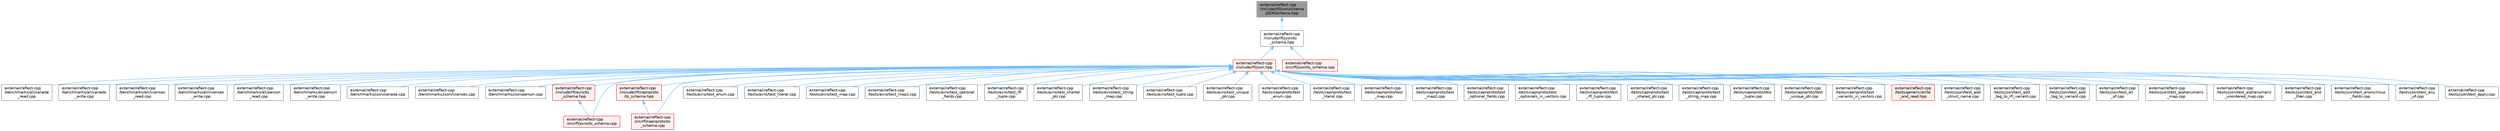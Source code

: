 digraph "external/reflect-cpp/include/rfl/json/schema/JSONSchema.hpp"
{
 // LATEX_PDF_SIZE
  bgcolor="transparent";
  edge [fontname=Helvetica,fontsize=10,labelfontname=Helvetica,labelfontsize=10];
  node [fontname=Helvetica,fontsize=10,shape=box,height=0.2,width=0.4];
  Node1 [id="Node000001",label="external/reflect-cpp\l/include/rfl/json/schema\l/JSONSchema.hpp",height=0.2,width=0.4,color="gray40", fillcolor="grey60", style="filled", fontcolor="black",tooltip=" "];
  Node1 -> Node2 [id="edge1_Node000001_Node000002",dir="back",color="steelblue1",style="solid",tooltip=" "];
  Node2 [id="Node000002",label="external/reflect-cpp\l/include/rfl/json/to\l_schema.hpp",height=0.2,width=0.4,color="grey40", fillcolor="white", style="filled",URL="$json_2to__schema_8hpp.html",tooltip=" "];
  Node2 -> Node3 [id="edge2_Node000002_Node000003",dir="back",color="steelblue1",style="solid",tooltip=" "];
  Node3 [id="Node000003",label="external/reflect-cpp\l/include/rfl/json.hpp",height=0.2,width=0.4,color="red", fillcolor="#FFF0F0", style="filled",URL="$reflect-cpp_2include_2rfl_2json_8hpp.html",tooltip=" "];
  Node3 -> Node4 [id="edge3_Node000003_Node000004",dir="back",color="steelblue1",style="solid",tooltip=" "];
  Node4 [id="Node000004",label="external/reflect-cpp\l/benchmarks/all/canada\l_read.cpp",height=0.2,width=0.4,color="grey40", fillcolor="white", style="filled",URL="$canada__read_8cpp.html",tooltip=" "];
  Node3 -> Node5 [id="edge4_Node000003_Node000005",dir="back",color="steelblue1",style="solid",tooltip=" "];
  Node5 [id="Node000005",label="external/reflect-cpp\l/benchmarks/all/canada\l_write.cpp",height=0.2,width=0.4,color="grey40", fillcolor="white", style="filled",URL="$canada__write_8cpp.html",tooltip=" "];
  Node3 -> Node6 [id="edge5_Node000003_Node000006",dir="back",color="steelblue1",style="solid",tooltip=" "];
  Node6 [id="Node000006",label="external/reflect-cpp\l/benchmarks/all/licenses\l_read.cpp",height=0.2,width=0.4,color="grey40", fillcolor="white", style="filled",URL="$licenses__read_8cpp.html",tooltip=" "];
  Node3 -> Node7 [id="edge6_Node000003_Node000007",dir="back",color="steelblue1",style="solid",tooltip=" "];
  Node7 [id="Node000007",label="external/reflect-cpp\l/benchmarks/all/licenses\l_write.cpp",height=0.2,width=0.4,color="grey40", fillcolor="white", style="filled",URL="$licenses__write_8cpp.html",tooltip=" "];
  Node3 -> Node8 [id="edge7_Node000003_Node000008",dir="back",color="steelblue1",style="solid",tooltip=" "];
  Node8 [id="Node000008",label="external/reflect-cpp\l/benchmarks/all/person\l_read.cpp",height=0.2,width=0.4,color="grey40", fillcolor="white", style="filled",URL="$person__read_8cpp.html",tooltip=" "];
  Node3 -> Node9 [id="edge8_Node000003_Node000009",dir="back",color="steelblue1",style="solid",tooltip=" "];
  Node9 [id="Node000009",label="external/reflect-cpp\l/benchmarks/all/person\l_write.cpp",height=0.2,width=0.4,color="grey40", fillcolor="white", style="filled",URL="$person__write_8cpp.html",tooltip=" "];
  Node3 -> Node10 [id="edge9_Node000003_Node000010",dir="back",color="steelblue1",style="solid",tooltip=" "];
  Node10 [id="Node000010",label="external/reflect-cpp\l/benchmarks/json/canada.cpp",height=0.2,width=0.4,color="grey40", fillcolor="white", style="filled",URL="$canada_8cpp.html",tooltip=" "];
  Node3 -> Node11 [id="edge10_Node000003_Node000011",dir="back",color="steelblue1",style="solid",tooltip=" "];
  Node11 [id="Node000011",label="external/reflect-cpp\l/benchmarks/json/licenses.cpp",height=0.2,width=0.4,color="grey40", fillcolor="white", style="filled",URL="$licenses_8cpp.html",tooltip=" "];
  Node3 -> Node12 [id="edge11_Node000003_Node000012",dir="back",color="steelblue1",style="solid",tooltip=" "];
  Node12 [id="Node000012",label="external/reflect-cpp\l/benchmarks/json/person.cpp",height=0.2,width=0.4,color="grey40", fillcolor="white", style="filled",URL="$person_8cpp.html",tooltip=" "];
  Node3 -> Node13 [id="edge12_Node000003_Node000013",dir="back",color="steelblue1",style="solid",tooltip=" "];
  Node13 [id="Node000013",label="external/reflect-cpp\l/include/rfl/avro/to\l_schema.hpp",height=0.2,width=0.4,color="red", fillcolor="#FFF0F0", style="filled",URL="$avro_2to__schema_8hpp.html",tooltip=" "];
  Node13 -> Node66 [id="edge13_Node000013_Node000066",dir="back",color="steelblue1",style="solid",tooltip=" "];
  Node66 [id="Node000066",label="external/reflect-cpp\l/src/rfl/avro/to_schema.cpp",height=0.2,width=0.4,color="red", fillcolor="#FFF0F0", style="filled",URL="$avro_2to__schema_8cpp.html",tooltip=" "];
  Node3 -> Node68 [id="edge14_Node000003_Node000068",dir="back",color="steelblue1",style="solid",tooltip=" "];
  Node68 [id="Node000068",label="external/reflect-cpp\l/include/rfl/capnproto\l/to_schema.hpp",height=0.2,width=0.4,color="red", fillcolor="#FFF0F0", style="filled",URL="$capnproto_2to__schema_8hpp.html",tooltip=" "];
  Node68 -> Node120 [id="edge15_Node000068_Node000120",dir="back",color="steelblue1",style="solid",tooltip=" "];
  Node120 [id="Node000120",label="external/reflect-cpp\l/src/rfl/capnproto/to\l_schema.cpp",height=0.2,width=0.4,color="red", fillcolor="#FFF0F0", style="filled",URL="$capnproto_2to__schema_8cpp.html",tooltip=" "];
  Node3 -> Node66 [id="edge16_Node000003_Node000066",dir="back",color="steelblue1",style="solid",tooltip=" "];
  Node3 -> Node120 [id="edge17_Node000003_Node000120",dir="back",color="steelblue1",style="solid",tooltip=" "];
  Node3 -> Node29 [id="edge18_Node000003_Node000029",dir="back",color="steelblue1",style="solid",tooltip=" "];
  Node29 [id="Node000029",label="external/reflect-cpp\l/tests/avro/test_enum.cpp",height=0.2,width=0.4,color="grey40", fillcolor="white", style="filled",URL="$avro_2test__enum_8cpp.html",tooltip=" "];
  Node3 -> Node37 [id="edge19_Node000003_Node000037",dir="back",color="steelblue1",style="solid",tooltip=" "];
  Node37 [id="Node000037",label="external/reflect-cpp\l/tests/avro/test_literal.cpp",height=0.2,width=0.4,color="grey40", fillcolor="white", style="filled",URL="$avro_2test__literal_8cpp.html",tooltip=" "];
  Node3 -> Node39 [id="edge20_Node000003_Node000039",dir="back",color="steelblue1",style="solid",tooltip=" "];
  Node39 [id="Node000039",label="external/reflect-cpp\l/tests/avro/test_map.cpp",height=0.2,width=0.4,color="grey40", fillcolor="white", style="filled",URL="$avro_2test__map_8cpp.html",tooltip=" "];
  Node3 -> Node40 [id="edge21_Node000003_Node000040",dir="back",color="steelblue1",style="solid",tooltip=" "];
  Node40 [id="Node000040",label="external/reflect-cpp\l/tests/avro/test_map2.cpp",height=0.2,width=0.4,color="grey40", fillcolor="white", style="filled",URL="$avro_2test__map2_8cpp.html",tooltip=" "];
  Node3 -> Node42 [id="edge22_Node000003_Node000042",dir="back",color="steelblue1",style="solid",tooltip=" "];
  Node42 [id="Node000042",label="external/reflect-cpp\l/tests/avro/test_optional\l_fields.cpp",height=0.2,width=0.4,color="grey40", fillcolor="white", style="filled",URL="$avro_2test__optional__fields_8cpp.html",tooltip=" "];
  Node3 -> Node47 [id="edge23_Node000003_Node000047",dir="back",color="steelblue1",style="solid",tooltip=" "];
  Node47 [id="Node000047",label="external/reflect-cpp\l/tests/avro/test_rfl\l_tuple.cpp",height=0.2,width=0.4,color="grey40", fillcolor="white", style="filled",URL="$avro_2test__rfl__tuple_8cpp.html",tooltip=" "];
  Node3 -> Node50 [id="edge24_Node000003_Node000050",dir="back",color="steelblue1",style="solid",tooltip=" "];
  Node50 [id="Node000050",label="external/reflect-cpp\l/tests/avro/test_shared\l_ptr.cpp",height=0.2,width=0.4,color="grey40", fillcolor="white", style="filled",URL="$avro_2test__shared__ptr_8cpp.html",tooltip=" "];
  Node3 -> Node54 [id="edge25_Node000003_Node000054",dir="back",color="steelblue1",style="solid",tooltip=" "];
  Node54 [id="Node000054",label="external/reflect-cpp\l/tests/avro/test_string\l_map.cpp",height=0.2,width=0.4,color="grey40", fillcolor="white", style="filled",URL="$avro_2test__string__map_8cpp.html",tooltip=" "];
  Node3 -> Node57 [id="edge26_Node000003_Node000057",dir="back",color="steelblue1",style="solid",tooltip=" "];
  Node57 [id="Node000057",label="external/reflect-cpp\l/tests/avro/test_tuple.cpp",height=0.2,width=0.4,color="grey40", fillcolor="white", style="filled",URL="$reflect-cpp_2tests_2avro_2test__tuple_8cpp.html",tooltip=" "];
  Node3 -> Node58 [id="edge27_Node000003_Node000058",dir="back",color="steelblue1",style="solid",tooltip=" "];
  Node58 [id="Node000058",label="external/reflect-cpp\l/tests/avro/test_unique\l_ptr.cpp",height=0.2,width=0.4,color="grey40", fillcolor="white", style="filled",URL="$avro_2test__unique__ptr_8cpp.html",tooltip=" "];
  Node3 -> Node83 [id="edge28_Node000003_Node000083",dir="back",color="steelblue1",style="solid",tooltip=" "];
  Node83 [id="Node000083",label="external/reflect-cpp\l/tests/capnproto/test\l_enum.cpp",height=0.2,width=0.4,color="grey40", fillcolor="white", style="filled",URL="$capnproto_2test__enum_8cpp.html",tooltip=" "];
  Node3 -> Node91 [id="edge29_Node000003_Node000091",dir="back",color="steelblue1",style="solid",tooltip=" "];
  Node91 [id="Node000091",label="external/reflect-cpp\l/tests/capnproto/test\l_literal.cpp",height=0.2,width=0.4,color="grey40", fillcolor="white", style="filled",URL="$capnproto_2test__literal_8cpp.html",tooltip=" "];
  Node3 -> Node93 [id="edge30_Node000003_Node000093",dir="back",color="steelblue1",style="solid",tooltip=" "];
  Node93 [id="Node000093",label="external/reflect-cpp\l/tests/capnproto/test\l_map.cpp",height=0.2,width=0.4,color="grey40", fillcolor="white", style="filled",URL="$capnproto_2test__map_8cpp.html",tooltip=" "];
  Node3 -> Node94 [id="edge31_Node000003_Node000094",dir="back",color="steelblue1",style="solid",tooltip=" "];
  Node94 [id="Node000094",label="external/reflect-cpp\l/tests/capnproto/test\l_map2.cpp",height=0.2,width=0.4,color="grey40", fillcolor="white", style="filled",URL="$capnproto_2test__map2_8cpp.html",tooltip=" "];
  Node3 -> Node96 [id="edge32_Node000003_Node000096",dir="back",color="steelblue1",style="solid",tooltip=" "];
  Node96 [id="Node000096",label="external/reflect-cpp\l/tests/capnproto/test\l_optional_fields.cpp",height=0.2,width=0.4,color="grey40", fillcolor="white", style="filled",URL="$capnproto_2test__optional__fields_8cpp.html",tooltip=" "];
  Node3 -> Node97 [id="edge33_Node000003_Node000097",dir="back",color="steelblue1",style="solid",tooltip=" "];
  Node97 [id="Node000097",label="external/reflect-cpp\l/tests/capnproto/test\l_optionals_in_vectors.cpp",height=0.2,width=0.4,color="grey40", fillcolor="white", style="filled",URL="$test__optionals__in__vectors_8cpp.html",tooltip=" "];
  Node3 -> Node102 [id="edge34_Node000003_Node000102",dir="back",color="steelblue1",style="solid",tooltip=" "];
  Node102 [id="Node000102",label="external/reflect-cpp\l/tests/capnproto/test\l_rfl_tuple.cpp",height=0.2,width=0.4,color="grey40", fillcolor="white", style="filled",URL="$capnproto_2test__rfl__tuple_8cpp.html",tooltip=" "];
  Node3 -> Node105 [id="edge35_Node000003_Node000105",dir="back",color="steelblue1",style="solid",tooltip=" "];
  Node105 [id="Node000105",label="external/reflect-cpp\l/tests/capnproto/test\l_shared_ptr.cpp",height=0.2,width=0.4,color="grey40", fillcolor="white", style="filled",URL="$capnproto_2test__shared__ptr_8cpp.html",tooltip=" "];
  Node3 -> Node107 [id="edge36_Node000003_Node000107",dir="back",color="steelblue1",style="solid",tooltip=" "];
  Node107 [id="Node000107",label="external/reflect-cpp\l/tests/capnproto/test\l_string_map.cpp",height=0.2,width=0.4,color="grey40", fillcolor="white", style="filled",URL="$capnproto_2test__string__map_8cpp.html",tooltip=" "];
  Node3 -> Node110 [id="edge37_Node000003_Node000110",dir="back",color="steelblue1",style="solid",tooltip=" "];
  Node110 [id="Node000110",label="external/reflect-cpp\l/tests/capnproto/test\l_tuple.cpp",height=0.2,width=0.4,color="grey40", fillcolor="white", style="filled",URL="$reflect-cpp_2tests_2capnproto_2test__tuple_8cpp.html",tooltip=" "];
  Node3 -> Node111 [id="edge38_Node000003_Node000111",dir="back",color="steelblue1",style="solid",tooltip=" "];
  Node111 [id="Node000111",label="external/reflect-cpp\l/tests/capnproto/test\l_unique_ptr.cpp",height=0.2,width=0.4,color="grey40", fillcolor="white", style="filled",URL="$capnproto_2test__unique__ptr_8cpp.html",tooltip=" "];
  Node3 -> Node114 [id="edge39_Node000003_Node000114",dir="back",color="steelblue1",style="solid",tooltip=" "];
  Node114 [id="Node000114",label="external/reflect-cpp\l/tests/capnproto/test\l_variants_in_vectors.cpp",height=0.2,width=0.4,color="grey40", fillcolor="white", style="filled",URL="$test__variants__in__vectors_8cpp.html",tooltip=" "];
  Node3 -> Node122 [id="edge40_Node000003_Node000122",dir="back",color="steelblue1",style="solid",tooltip=" "];
  Node122 [id="Node000122",label="external/reflect-cpp\l/tests/generic/write\l_and_read.hpp",height=0.2,width=0.4,color="red", fillcolor="#FFF0F0", style="filled",URL="$generic_2write__and__read_8hpp.html",tooltip=" "];
  Node3 -> Node159 [id="edge41_Node000003_Node000159",dir="back",color="steelblue1",style="solid",tooltip=" "];
  Node159 [id="Node000159",label="external/reflect-cpp\l/tests/json/test_add\l_struct_name.cpp",height=0.2,width=0.4,color="grey40", fillcolor="white", style="filled",URL="$json_2test__add__struct__name_8cpp.html",tooltip=" "];
  Node3 -> Node160 [id="edge42_Node000003_Node000160",dir="back",color="steelblue1",style="solid",tooltip=" "];
  Node160 [id="Node000160",label="external/reflect-cpp\l/tests/json/test_add\l_tag_to_rfl_variant.cpp",height=0.2,width=0.4,color="grey40", fillcolor="white", style="filled",URL="$test__add__tag__to__rfl__variant_8cpp.html",tooltip=" "];
  Node3 -> Node161 [id="edge43_Node000003_Node000161",dir="back",color="steelblue1",style="solid",tooltip=" "];
  Node161 [id="Node000161",label="external/reflect-cpp\l/tests/json/test_add\l_tag_to_variant.cpp",height=0.2,width=0.4,color="grey40", fillcolor="white", style="filled",URL="$test__add__tag__to__variant_8cpp.html",tooltip=" "];
  Node3 -> Node162 [id="edge44_Node000003_Node000162",dir="back",color="steelblue1",style="solid",tooltip=" "];
  Node162 [id="Node000162",label="external/reflect-cpp\l/tests/json/test_all\l_of.cpp",height=0.2,width=0.4,color="grey40", fillcolor="white", style="filled",URL="$test__all__of_8cpp.html",tooltip=" "];
  Node3 -> Node163 [id="edge45_Node000003_Node000163",dir="back",color="steelblue1",style="solid",tooltip=" "];
  Node163 [id="Node000163",label="external/reflect-cpp\l/tests/json/test_alphanumeric\l_map.cpp",height=0.2,width=0.4,color="grey40", fillcolor="white", style="filled",URL="$test__alphanumeric__map_8cpp.html",tooltip=" "];
  Node3 -> Node164 [id="edge46_Node000003_Node000164",dir="back",color="steelblue1",style="solid",tooltip=" "];
  Node164 [id="Node000164",label="external/reflect-cpp\l/tests/json/test_alphanumeric\l_unordered_map.cpp",height=0.2,width=0.4,color="grey40", fillcolor="white", style="filled",URL="$test__alphanumeric__unordered__map_8cpp.html",tooltip=" "];
  Node3 -> Node165 [id="edge47_Node000003_Node000165",dir="back",color="steelblue1",style="solid",tooltip=" "];
  Node165 [id="Node000165",label="external/reflect-cpp\l/tests/json/test_and\l_then.cpp",height=0.2,width=0.4,color="grey40", fillcolor="white", style="filled",URL="$test__and__then_8cpp.html",tooltip=" "];
  Node3 -> Node166 [id="edge48_Node000003_Node000166",dir="back",color="steelblue1",style="solid",tooltip=" "];
  Node166 [id="Node000166",label="external/reflect-cpp\l/tests/json/test_anonymous\l_fields.cpp",height=0.2,width=0.4,color="grey40", fillcolor="white", style="filled",URL="$test__anonymous__fields_8cpp.html",tooltip=" "];
  Node3 -> Node167 [id="edge49_Node000003_Node000167",dir="back",color="steelblue1",style="solid",tooltip=" "];
  Node167 [id="Node000167",label="external/reflect-cpp\l/tests/json/test_any\l_of.cpp",height=0.2,width=0.4,color="grey40", fillcolor="white", style="filled",URL="$test__any__of_8cpp.html",tooltip=" "];
  Node3 -> Node168 [id="edge50_Node000003_Node000168",dir="back",color="steelblue1",style="solid",tooltip=" "];
  Node168 [id="Node000168",label="external/reflect-cpp\l/tests/json/test_apply.cpp",height=0.2,width=0.4,color="grey40", fillcolor="white", style="filled",URL="$test__apply_8cpp.html",tooltip=" "];
  Node2 -> Node329 [id="edge51_Node000002_Node000329",dir="back",color="steelblue1",style="solid",tooltip=" "];
  Node329 [id="Node000329",label="external/reflect-cpp\l/src/rfl/json/to_schema.cpp",height=0.2,width=0.4,color="red", fillcolor="#FFF0F0", style="filled",URL="$json_2to__schema_8cpp.html",tooltip=" "];
}
